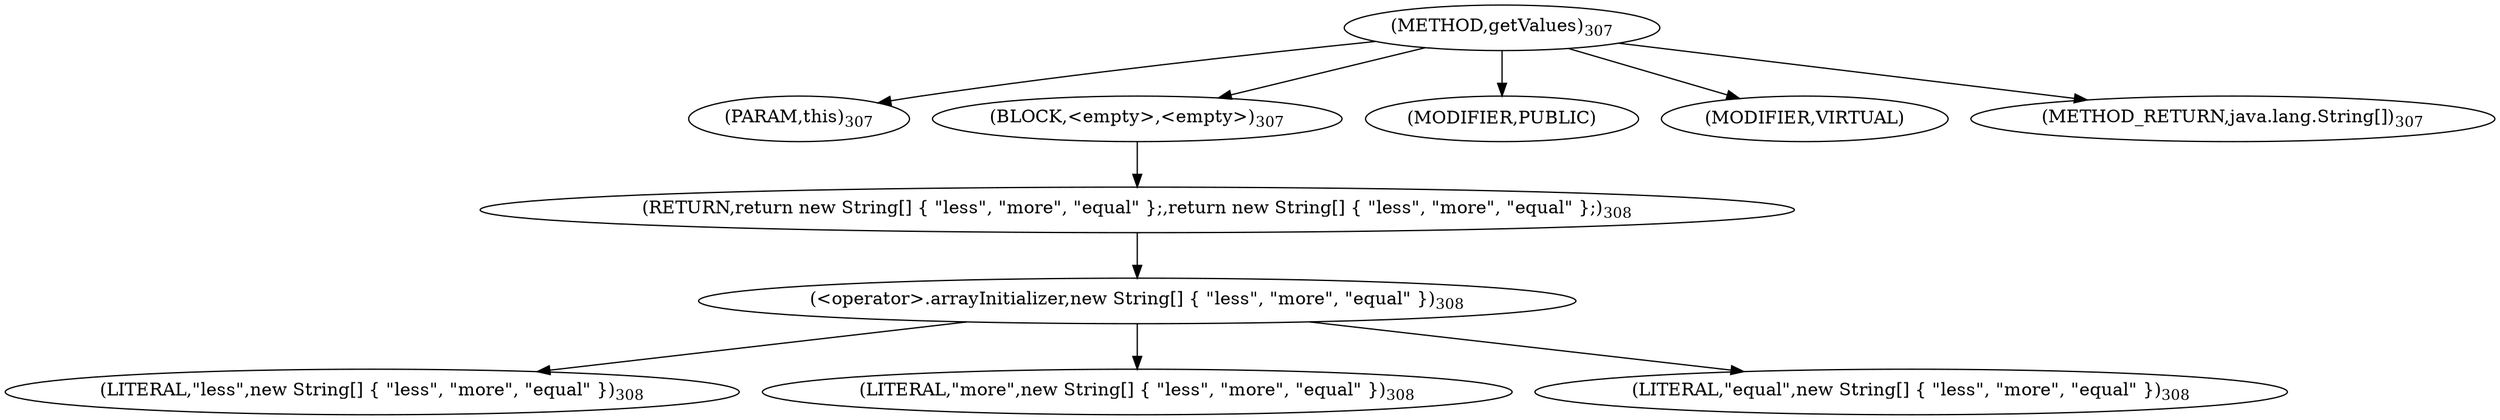 digraph "getValues" {  
"589" [label = <(METHOD,getValues)<SUB>307</SUB>> ]
"590" [label = <(PARAM,this)<SUB>307</SUB>> ]
"591" [label = <(BLOCK,&lt;empty&gt;,&lt;empty&gt;)<SUB>307</SUB>> ]
"592" [label = <(RETURN,return new String[] { &quot;less&quot;, &quot;more&quot;, &quot;equal&quot; };,return new String[] { &quot;less&quot;, &quot;more&quot;, &quot;equal&quot; };)<SUB>308</SUB>> ]
"593" [label = <(&lt;operator&gt;.arrayInitializer,new String[] { &quot;less&quot;, &quot;more&quot;, &quot;equal&quot; })<SUB>308</SUB>> ]
"594" [label = <(LITERAL,&quot;less&quot;,new String[] { &quot;less&quot;, &quot;more&quot;, &quot;equal&quot; })<SUB>308</SUB>> ]
"595" [label = <(LITERAL,&quot;more&quot;,new String[] { &quot;less&quot;, &quot;more&quot;, &quot;equal&quot; })<SUB>308</SUB>> ]
"596" [label = <(LITERAL,&quot;equal&quot;,new String[] { &quot;less&quot;, &quot;more&quot;, &quot;equal&quot; })<SUB>308</SUB>> ]
"597" [label = <(MODIFIER,PUBLIC)> ]
"598" [label = <(MODIFIER,VIRTUAL)> ]
"599" [label = <(METHOD_RETURN,java.lang.String[])<SUB>307</SUB>> ]
  "589" -> "590" 
  "589" -> "591" 
  "589" -> "597" 
  "589" -> "598" 
  "589" -> "599" 
  "591" -> "592" 
  "592" -> "593" 
  "593" -> "594" 
  "593" -> "595" 
  "593" -> "596" 
}
